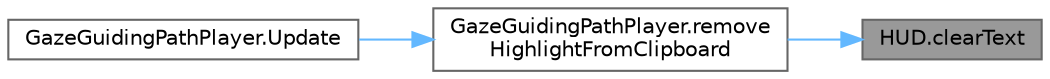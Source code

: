 digraph "HUD.clearText"
{
 // LATEX_PDF_SIZE
  bgcolor="transparent";
  edge [fontname=Helvetica,fontsize=10,labelfontname=Helvetica,labelfontsize=10];
  node [fontname=Helvetica,fontsize=10,shape=box,height=0.2,width=0.4];
  rankdir="RL";
  Node1 [id="Node000001",label="HUD.clearText",height=0.2,width=0.4,color="gray40", fillcolor="grey60", style="filled", fontcolor="black",tooltip="This method clears the text displayed on the canvas."];
  Node1 -> Node2 [id="edge1_Node000001_Node000002",dir="back",color="steelblue1",style="solid",tooltip=" "];
  Node2 [id="Node000002",label="GazeGuidingPathPlayer.remove\lHighlightFromClipboard",height=0.2,width=0.4,color="grey40", fillcolor="white", style="filled",URL="$class_gaze_guiding_path_player.html#abe167d4f291cf4bd12f5d259fba6ccd7",tooltip="This method removes highlighting from a clipboard by reinitialising the respective clipboard without ..."];
  Node2 -> Node3 [id="edge2_Node000002_Node000003",dir="back",color="steelblue1",style="solid",tooltip=" "];
  Node3 [id="Node000003",label="GazeGuidingPathPlayer.Update",height=0.2,width=0.4,color="grey40", fillcolor="white", style="filled",URL="$class_gaze_guiding_path_player.html#a717d6f66883fec93930d0a3a9344a4d4",tooltip="This method updates all active gaze-guiding tools."];
}
